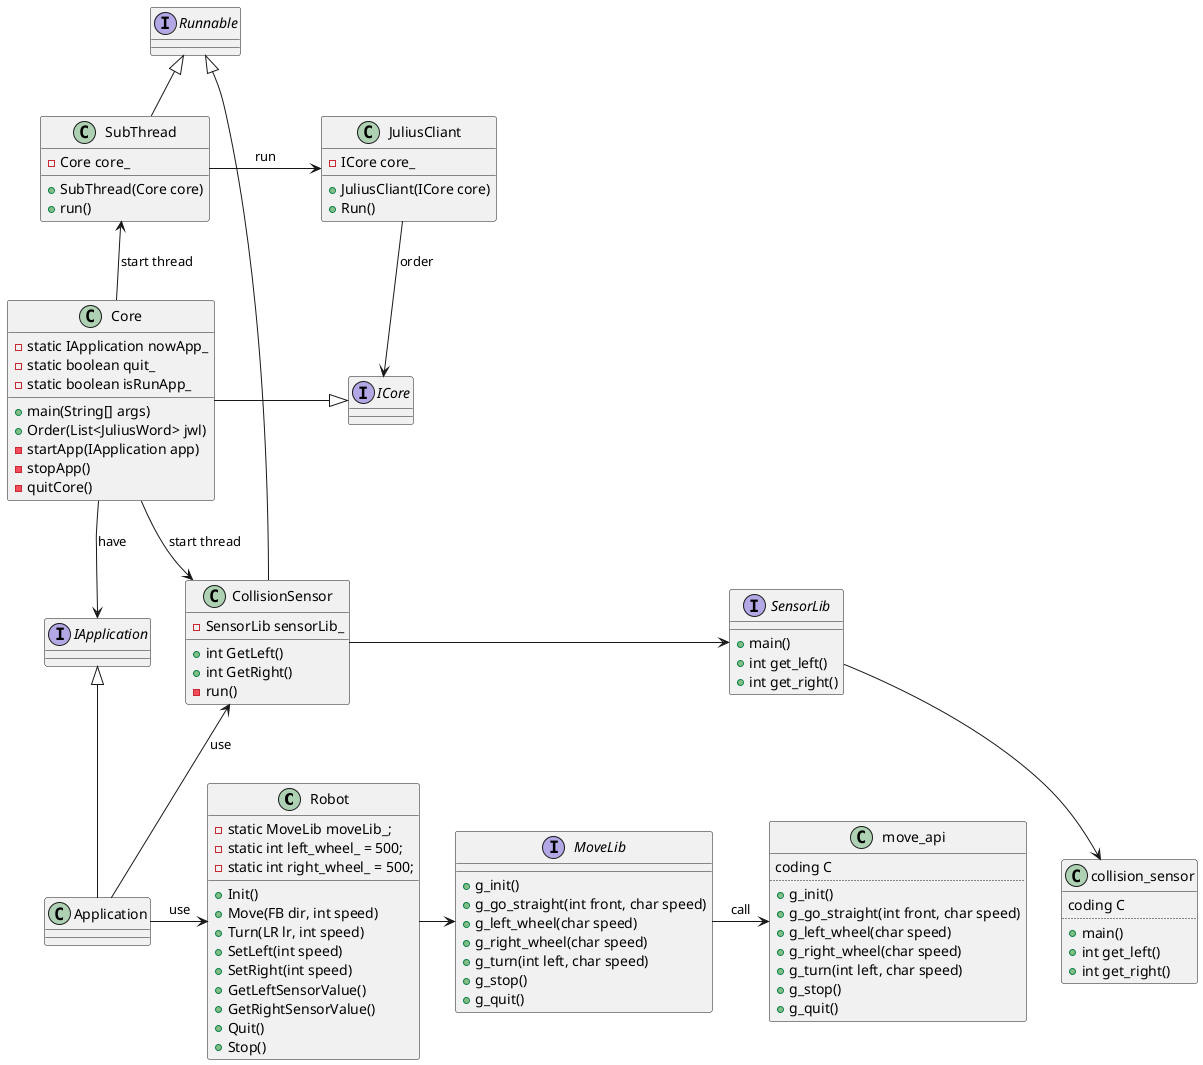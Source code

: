 @startuml{software.html}
class Robot{
    -static MoveLib moveLib_;
    -static int left_wheel_ = 500;
    -static int right_wheel_ = 500;

    + Init()
    + Move(FB dir, int speed)
    + Turn(LR lr, int speed)
    + SetLeft(int speed)
    + SetRight(int speed)
    + GetLeftSensorValue()
    + GetRightSensorValue()
    + Quit()
    + Stop()
}
interface MoveLib{
    + g_init()
    + g_go_straight(int front, char speed)
    + g_left_wheel(char speed)
    + g_right_wheel(char speed)
    + g_turn(int left, char speed)
    + g_stop()
    + g_quit()
}
interface ICore{

}
class Core{
    -static IApplication nowApp_
    -static boolean quit_
    -static boolean isRunApp_
    + main(String[] args)
    + Order(List<JuliusWord> jwl)
    - startApp(IApplication app)
    - stopApp()
    - quitCore()
}
interface IApplication{

}
class Application{

}
interface Runnable{

}
class SubThread{
    - Core core_
    +SubThread(Core core)
    +run()
}
class JuliusCliant{
    - ICore core_
    + JuliusCliant(ICore core)
    + Run()
}
class move_api{
    coding C
    ..
    + g_init()
    + g_go_straight(int front, char speed)
    + g_left_wheel(char speed)
    + g_right_wheel(char speed)
    + g_turn(int left, char speed)
    + g_stop()
    + g_quit()
}
class CollisionSensor{
    - SensorLib sensorLib_
    + int GetLeft()
    + int GetRight()
    - run()
}
interface SensorLib{
    + main()
    + int get_left()
    + int get_right()
}
class collision_sensor{
    coding C
    ..
    + main()
    + int get_left()
    + int get_right()
}
Core -d-> IApplication : have
Application -u-|>IApplication
Application -> Robot :use
Robot -> MoveLib
MoveLib -> move_api :call
SubThread -u-|> Runnable
Core -u-> SubThread : start thread
SubThread -> JuliusCliant :run
JuliusCliant -d-> ICore :order
ICore <|-l-Core
Core -d-> CollisionSensor : start thread
CollisionSensor -u-|> Runnable
CollisionSensor -l-> SensorLib
SensorLib -d->collision_sensor
Application -l-> CollisionSensor : use


@enduml

